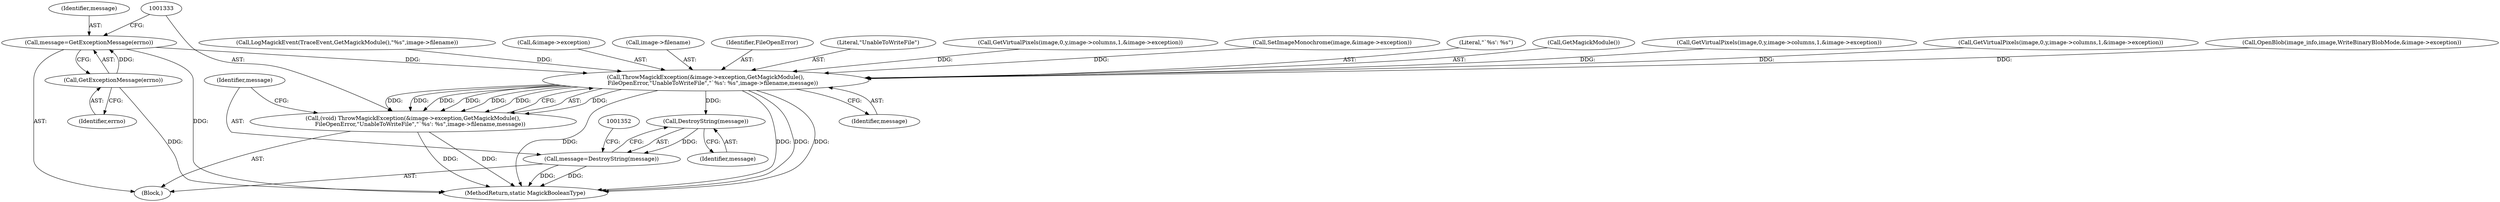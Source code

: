 digraph "0_ImageMagick_560e6e512961008938aa1d1b9aab06347b1c8f9b@pointer" {
"1001328" [label="(Call,message=GetExceptionMessage(errno))"];
"1001330" [label="(Call,GetExceptionMessage(errno))"];
"1001334" [label="(Call,ThrowMagickException(&image->exception,GetMagickModule(),\n        FileOpenError,\"UnableToWriteFile\",\"`%s': %s\",image->filename,message))"];
"1001332" [label="(Call,(void) ThrowMagickException(&image->exception,GetMagickModule(),\n        FileOpenError,\"UnableToWriteFile\",\"`%s': %s\",image->filename,message))"];
"1001349" [label="(Call,DestroyString(message))"];
"1001347" [label="(Call,message=DestroyString(message))"];
"1001330" [label="(Call,GetExceptionMessage(errno))"];
"1001346" [label="(Identifier,message)"];
"1001341" [label="(Literal,\"UnableToWriteFile\")"];
"1001334" [label="(Call,ThrowMagickException(&image->exception,GetMagickModule(),\n        FileOpenError,\"UnableToWriteFile\",\"`%s': %s\",image->filename,message))"];
"1000777" [label="(Call,GetVirtualPixels(image,0,y,image->columns,1,&image->exception))"];
"1001329" [label="(Identifier,message)"];
"1000303" [label="(Call,SetImageMonochrome(image,&image->exception))"];
"1001342" [label="(Literal,\"`%s': %s\")"];
"1001339" [label="(Call,GetMagickModule())"];
"1001350" [label="(Identifier,message)"];
"1001326" [label="(Block,)"];
"1000966" [label="(Call,GetVirtualPixels(image,0,y,image->columns,1,&image->exception))"];
"1001069" [label="(Call,GetVirtualPixels(image,0,y,image->columns,1,&image->exception))"];
"1000168" [label="(Call,OpenBlob(image_info,image,WriteBinaryBlobMode,&image->exception))"];
"1001357" [label="(MethodReturn,static MagickBooleanType)"];
"1000159" [label="(Call,LogMagickEvent(TraceEvent,GetMagickModule(),\"%s\",image->filename))"];
"1001332" [label="(Call,(void) ThrowMagickException(&image->exception,GetMagickModule(),\n        FileOpenError,\"UnableToWriteFile\",\"`%s': %s\",image->filename,message))"];
"1001328" [label="(Call,message=GetExceptionMessage(errno))"];
"1001335" [label="(Call,&image->exception)"];
"1001347" [label="(Call,message=DestroyString(message))"];
"1001349" [label="(Call,DestroyString(message))"];
"1001348" [label="(Identifier,message)"];
"1001331" [label="(Identifier,errno)"];
"1001343" [label="(Call,image->filename)"];
"1001340" [label="(Identifier,FileOpenError)"];
"1001328" -> "1001326"  [label="AST: "];
"1001328" -> "1001330"  [label="CFG: "];
"1001329" -> "1001328"  [label="AST: "];
"1001330" -> "1001328"  [label="AST: "];
"1001333" -> "1001328"  [label="CFG: "];
"1001328" -> "1001357"  [label="DDG: "];
"1001330" -> "1001328"  [label="DDG: "];
"1001328" -> "1001334"  [label="DDG: "];
"1001330" -> "1001331"  [label="CFG: "];
"1001331" -> "1001330"  [label="AST: "];
"1001330" -> "1001357"  [label="DDG: "];
"1001334" -> "1001332"  [label="AST: "];
"1001334" -> "1001346"  [label="CFG: "];
"1001335" -> "1001334"  [label="AST: "];
"1001339" -> "1001334"  [label="AST: "];
"1001340" -> "1001334"  [label="AST: "];
"1001341" -> "1001334"  [label="AST: "];
"1001342" -> "1001334"  [label="AST: "];
"1001343" -> "1001334"  [label="AST: "];
"1001346" -> "1001334"  [label="AST: "];
"1001332" -> "1001334"  [label="CFG: "];
"1001334" -> "1001357"  [label="DDG: "];
"1001334" -> "1001357"  [label="DDG: "];
"1001334" -> "1001357"  [label="DDG: "];
"1001334" -> "1001357"  [label="DDG: "];
"1001334" -> "1001332"  [label="DDG: "];
"1001334" -> "1001332"  [label="DDG: "];
"1001334" -> "1001332"  [label="DDG: "];
"1001334" -> "1001332"  [label="DDG: "];
"1001334" -> "1001332"  [label="DDG: "];
"1001334" -> "1001332"  [label="DDG: "];
"1001334" -> "1001332"  [label="DDG: "];
"1000777" -> "1001334"  [label="DDG: "];
"1000168" -> "1001334"  [label="DDG: "];
"1001069" -> "1001334"  [label="DDG: "];
"1000303" -> "1001334"  [label="DDG: "];
"1000966" -> "1001334"  [label="DDG: "];
"1000159" -> "1001334"  [label="DDG: "];
"1001334" -> "1001349"  [label="DDG: "];
"1001332" -> "1001326"  [label="AST: "];
"1001333" -> "1001332"  [label="AST: "];
"1001348" -> "1001332"  [label="CFG: "];
"1001332" -> "1001357"  [label="DDG: "];
"1001332" -> "1001357"  [label="DDG: "];
"1001349" -> "1001347"  [label="AST: "];
"1001349" -> "1001350"  [label="CFG: "];
"1001350" -> "1001349"  [label="AST: "];
"1001347" -> "1001349"  [label="CFG: "];
"1001349" -> "1001347"  [label="DDG: "];
"1001347" -> "1001326"  [label="AST: "];
"1001348" -> "1001347"  [label="AST: "];
"1001352" -> "1001347"  [label="CFG: "];
"1001347" -> "1001357"  [label="DDG: "];
"1001347" -> "1001357"  [label="DDG: "];
}
